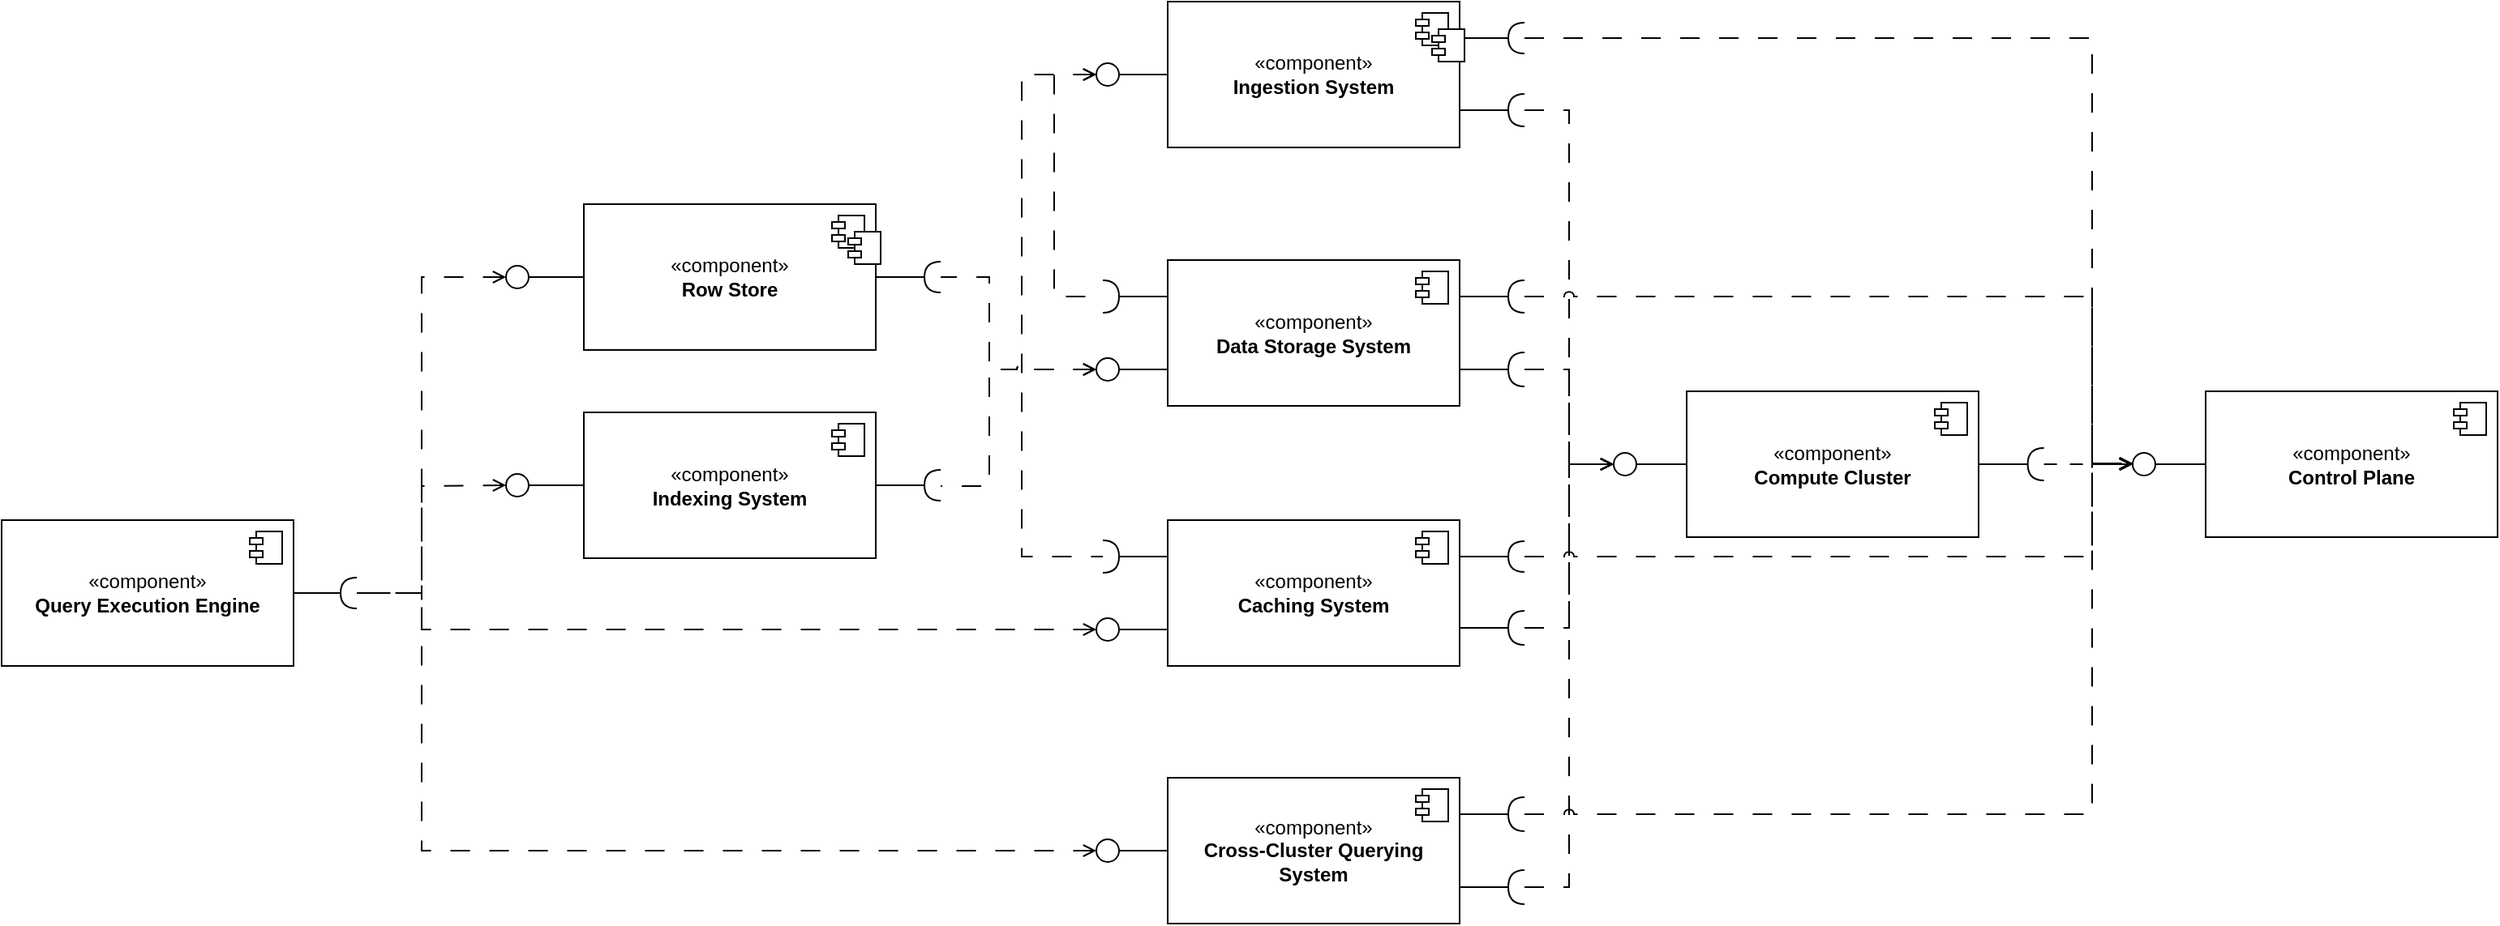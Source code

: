 <mxfile version="24.8.0">
  <diagram name="Page-1" id="kCL5Etr2wLG0znLuOGDF">
    <mxGraphModel dx="4156" dy="1008" grid="1" gridSize="10" guides="1" tooltips="1" connect="1" arrows="1" fold="1" page="0" pageScale="1" pageWidth="827" pageHeight="1169" math="0" shadow="0">
      <root>
        <mxCell id="0" />
        <mxCell id="1" parent="0" />
        <mxCell id="-C-B5iJ783mXRR9op9Xc-57" value="«component»&lt;br&gt;&lt;b&gt;Data Storage System&lt;/b&gt;" style="html=1;dropTarget=0;whiteSpace=wrap;" vertex="1" parent="1">
          <mxGeometry x="310.0" y="994.5" width="180" height="90" as="geometry" />
        </mxCell>
        <mxCell id="-C-B5iJ783mXRR9op9Xc-58" value="" style="shape=module;jettyWidth=8;jettyHeight=4;" vertex="1" parent="-C-B5iJ783mXRR9op9Xc-57">
          <mxGeometry x="1" width="20" height="20" relative="1" as="geometry">
            <mxPoint x="-27" y="7" as="offset" />
          </mxGeometry>
        </mxCell>
        <mxCell id="-C-B5iJ783mXRR9op9Xc-59" value="«component»&lt;br&gt;&lt;b&gt;Ingestion System&lt;/b&gt;" style="html=1;dropTarget=0;whiteSpace=wrap;" vertex="1" parent="1">
          <mxGeometry x="310" y="835" width="180" height="90" as="geometry" />
        </mxCell>
        <mxCell id="-C-B5iJ783mXRR9op9Xc-60" value="" style="shape=module;jettyWidth=8;jettyHeight=4;" vertex="1" parent="-C-B5iJ783mXRR9op9Xc-59">
          <mxGeometry x="1" width="20" height="20" relative="1" as="geometry">
            <mxPoint x="-27" y="7" as="offset" />
          </mxGeometry>
        </mxCell>
        <mxCell id="-C-B5iJ783mXRR9op9Xc-61" value="«component»&lt;br&gt;&lt;b&gt;Caching System&lt;/b&gt;" style="html=1;dropTarget=0;whiteSpace=wrap;" vertex="1" parent="1">
          <mxGeometry x="310" y="1155" width="180" height="90" as="geometry" />
        </mxCell>
        <mxCell id="-C-B5iJ783mXRR9op9Xc-62" value="" style="shape=module;jettyWidth=8;jettyHeight=4;" vertex="1" parent="-C-B5iJ783mXRR9op9Xc-61">
          <mxGeometry x="1" width="20" height="20" relative="1" as="geometry">
            <mxPoint x="-27" y="7" as="offset" />
          </mxGeometry>
        </mxCell>
        <mxCell id="-C-B5iJ783mXRR9op9Xc-63" value="«component»&lt;br&gt;&lt;b&gt;Compute Cluster&lt;/b&gt;" style="html=1;dropTarget=0;whiteSpace=wrap;" vertex="1" parent="1">
          <mxGeometry x="630" y="1075.5" width="180" height="90" as="geometry" />
        </mxCell>
        <mxCell id="-C-B5iJ783mXRR9op9Xc-64" value="" style="shape=module;jettyWidth=8;jettyHeight=4;" vertex="1" parent="-C-B5iJ783mXRR9op9Xc-63">
          <mxGeometry x="1" width="20" height="20" relative="1" as="geometry">
            <mxPoint x="-27" y="7" as="offset" />
          </mxGeometry>
        </mxCell>
        <mxCell id="-C-B5iJ783mXRR9op9Xc-65" value="«component»&lt;br&gt;&lt;b&gt;Row Store&lt;/b&gt;" style="html=1;dropTarget=0;whiteSpace=wrap;" vertex="1" parent="1">
          <mxGeometry x="-50" y="960" width="180" height="90" as="geometry" />
        </mxCell>
        <mxCell id="-C-B5iJ783mXRR9op9Xc-66" value="" style="shape=module;jettyWidth=8;jettyHeight=4;" vertex="1" parent="-C-B5iJ783mXRR9op9Xc-65">
          <mxGeometry x="1" width="20" height="20" relative="1" as="geometry">
            <mxPoint x="-27" y="7" as="offset" />
          </mxGeometry>
        </mxCell>
        <mxCell id="-C-B5iJ783mXRR9op9Xc-67" value="«component»&lt;br&gt;&lt;b&gt;Query Execution Engine&lt;/b&gt;" style="html=1;dropTarget=0;whiteSpace=wrap;" vertex="1" parent="1">
          <mxGeometry x="-409.0" y="1155" width="180" height="90" as="geometry" />
        </mxCell>
        <mxCell id="-C-B5iJ783mXRR9op9Xc-68" value="" style="shape=module;jettyWidth=8;jettyHeight=4;" vertex="1" parent="-C-B5iJ783mXRR9op9Xc-67">
          <mxGeometry x="1" width="20" height="20" relative="1" as="geometry">
            <mxPoint x="-27" y="7" as="offset" />
          </mxGeometry>
        </mxCell>
        <mxCell id="-C-B5iJ783mXRR9op9Xc-69" value="«component»&lt;br&gt;&lt;b&gt;Indexing System&lt;/b&gt;" style="html=1;dropTarget=0;whiteSpace=wrap;" vertex="1" parent="1">
          <mxGeometry x="-50.0" y="1088.5" width="180" height="90" as="geometry" />
        </mxCell>
        <mxCell id="-C-B5iJ783mXRR9op9Xc-70" value="" style="shape=module;jettyWidth=8;jettyHeight=4;" vertex="1" parent="-C-B5iJ783mXRR9op9Xc-69">
          <mxGeometry x="1" width="20" height="20" relative="1" as="geometry">
            <mxPoint x="-27" y="7" as="offset" />
          </mxGeometry>
        </mxCell>
        <mxCell id="-C-B5iJ783mXRR9op9Xc-71" value="«component»&lt;br&gt;&lt;b&gt;Control Plane&lt;/b&gt;" style="html=1;dropTarget=0;whiteSpace=wrap;" vertex="1" parent="1">
          <mxGeometry x="950" y="1075.5" width="180" height="90" as="geometry" />
        </mxCell>
        <mxCell id="-C-B5iJ783mXRR9op9Xc-72" value="" style="shape=module;jettyWidth=8;jettyHeight=4;" vertex="1" parent="-C-B5iJ783mXRR9op9Xc-71">
          <mxGeometry x="1" width="20" height="20" relative="1" as="geometry">
            <mxPoint x="-27" y="7" as="offset" />
          </mxGeometry>
        </mxCell>
        <mxCell id="-C-B5iJ783mXRR9op9Xc-73" value="«component»&lt;br&gt;&lt;b&gt;Cross-Cluster Querying System&lt;/b&gt;" style="html=1;dropTarget=0;whiteSpace=wrap;" vertex="1" parent="1">
          <mxGeometry x="310" y="1314" width="180" height="90" as="geometry" />
        </mxCell>
        <mxCell id="-C-B5iJ783mXRR9op9Xc-74" value="" style="shape=module;jettyWidth=8;jettyHeight=4;" vertex="1" parent="-C-B5iJ783mXRR9op9Xc-73">
          <mxGeometry x="1" width="20" height="20" relative="1" as="geometry">
            <mxPoint x="-27" y="7" as="offset" />
          </mxGeometry>
        </mxCell>
        <mxCell id="-C-B5iJ783mXRR9op9Xc-87" value="" style="ellipse;whiteSpace=wrap;html=1;align=center;aspect=fixed;fillColor=none;strokeColor=none;resizable=0;perimeter=centerPerimeter;rotatable=0;allowArrows=0;points=[];outlineConnect=1;" vertex="1" parent="1">
          <mxGeometry x="703" y="1078.5" width="10" height="10" as="geometry" />
        </mxCell>
        <mxCell id="-C-B5iJ783mXRR9op9Xc-93" style="edgeStyle=orthogonalEdgeStyle;rounded=0;orthogonalLoop=1;jettySize=auto;html=1;entryX=1;entryY=0.75;entryDx=0;entryDy=0;endArrow=none;endFill=0;exitX=1;exitY=0.5;exitDx=0;exitDy=0;exitPerimeter=0;" edge="1" parent="1" source="-C-B5iJ783mXRR9op9Xc-110" target="-C-B5iJ783mXRR9op9Xc-59">
          <mxGeometry relative="1" as="geometry">
            <mxPoint x="808" y="814.5" as="sourcePoint" />
          </mxGeometry>
        </mxCell>
        <mxCell id="-C-B5iJ783mXRR9op9Xc-95" style="edgeStyle=orthogonalEdgeStyle;rounded=0;orthogonalLoop=1;jettySize=auto;html=1;endArrow=none;endFill=0;exitX=1;exitY=0.5;exitDx=0;exitDy=0;exitPerimeter=0;entryX=1;entryY=0.75;entryDx=0;entryDy=0;" edge="1" parent="1" source="-C-B5iJ783mXRR9op9Xc-111" target="-C-B5iJ783mXRR9op9Xc-61">
          <mxGeometry relative="1" as="geometry">
            <mxPoint x="536.3" y="1161" as="sourcePoint" />
          </mxGeometry>
        </mxCell>
        <mxCell id="-C-B5iJ783mXRR9op9Xc-109" style="edgeStyle=orthogonalEdgeStyle;rounded=0;orthogonalLoop=1;jettySize=auto;html=1;entryX=0;entryY=0.5;entryDx=0;entryDy=0;endArrow=none;endFill=0;" edge="1" parent="1" source="-C-B5iJ783mXRR9op9Xc-106" target="-C-B5iJ783mXRR9op9Xc-71">
          <mxGeometry relative="1" as="geometry" />
        </mxCell>
        <mxCell id="-C-B5iJ783mXRR9op9Xc-106" value="" style="ellipse;whiteSpace=wrap;html=1;aspect=fixed;" vertex="1" parent="1">
          <mxGeometry x="905" y="1113.5" width="14" height="14" as="geometry" />
        </mxCell>
        <mxCell id="-C-B5iJ783mXRR9op9Xc-108" style="edgeStyle=orthogonalEdgeStyle;rounded=0;orthogonalLoop=1;jettySize=auto;html=1;entryX=1;entryY=0.5;entryDx=0;entryDy=0;endArrow=none;endFill=0;" edge="1" parent="1" source="-C-B5iJ783mXRR9op9Xc-107" target="-C-B5iJ783mXRR9op9Xc-63">
          <mxGeometry relative="1" as="geometry" />
        </mxCell>
        <mxCell id="-C-B5iJ783mXRR9op9Xc-142" style="edgeStyle=orthogonalEdgeStyle;rounded=0;orthogonalLoop=1;jettySize=auto;html=1;entryX=0;entryY=0.5;entryDx=0;entryDy=0;dashed=1;dashPattern=8 8;endArrow=open;endFill=0;" edge="1" parent="1" source="-C-B5iJ783mXRR9op9Xc-107" target="-C-B5iJ783mXRR9op9Xc-106">
          <mxGeometry relative="1" as="geometry" />
        </mxCell>
        <mxCell id="-C-B5iJ783mXRR9op9Xc-107" value="" style="shape=requiredInterface;html=1;verticalLabelPosition=bottom;sketch=0;rotation=-180;" vertex="1" parent="1">
          <mxGeometry x="840.3" y="1110.5" width="10" height="20" as="geometry" />
        </mxCell>
        <mxCell id="-C-B5iJ783mXRR9op9Xc-124" style="edgeStyle=orthogonalEdgeStyle;rounded=0;orthogonalLoop=1;jettySize=auto;html=1;entryX=0;entryY=0.5;entryDx=0;entryDy=0;dashed=1;dashPattern=12 12;endArrow=open;endFill=0;" edge="1" parent="1" source="-C-B5iJ783mXRR9op9Xc-110" target="-C-B5iJ783mXRR9op9Xc-116">
          <mxGeometry relative="1" as="geometry" />
        </mxCell>
        <mxCell id="-C-B5iJ783mXRR9op9Xc-110" value="" style="shape=requiredInterface;html=1;verticalLabelPosition=bottom;sketch=0;rotation=-180;" vertex="1" parent="1">
          <mxGeometry x="520" y="892" width="10" height="20" as="geometry" />
        </mxCell>
        <mxCell id="-C-B5iJ783mXRR9op9Xc-111" value="" style="shape=requiredInterface;html=1;verticalLabelPosition=bottom;sketch=0;rotation=-180;" vertex="1" parent="1">
          <mxGeometry x="520" y="1211" width="10" height="21" as="geometry" />
        </mxCell>
        <mxCell id="-C-B5iJ783mXRR9op9Xc-114" style="edgeStyle=orthogonalEdgeStyle;rounded=0;orthogonalLoop=1;jettySize=auto;html=1;entryX=0;entryY=0.5;entryDx=0;entryDy=0;endArrow=none;endFill=0;exitX=1;exitY=0.5;exitDx=0;exitDy=0;" edge="1" parent="1" source="-C-B5iJ783mXRR9op9Xc-116" target="-C-B5iJ783mXRR9op9Xc-63">
          <mxGeometry relative="1" as="geometry">
            <mxPoint x="573" y="1117.5" as="sourcePoint" />
          </mxGeometry>
        </mxCell>
        <mxCell id="-C-B5iJ783mXRR9op9Xc-116" value="" style="ellipse;whiteSpace=wrap;html=1;aspect=fixed;" vertex="1" parent="1">
          <mxGeometry x="585" y="1113.5" width="14" height="14" as="geometry" />
        </mxCell>
        <mxCell id="-C-B5iJ783mXRR9op9Xc-128" style="edgeStyle=orthogonalEdgeStyle;rounded=0;orthogonalLoop=1;jettySize=auto;html=1;entryX=1;entryY=0.75;entryDx=0;entryDy=0;endArrow=none;endFill=0;" edge="1" parent="1" source="-C-B5iJ783mXRR9op9Xc-117" target="-C-B5iJ783mXRR9op9Xc-57">
          <mxGeometry relative="1" as="geometry" />
        </mxCell>
        <mxCell id="-C-B5iJ783mXRR9op9Xc-117" value="" style="shape=requiredInterface;html=1;verticalLabelPosition=bottom;sketch=0;rotation=-180;" vertex="1" parent="1">
          <mxGeometry x="520" y="1051.5" width="10" height="21" as="geometry" />
        </mxCell>
        <mxCell id="-C-B5iJ783mXRR9op9Xc-121" style="edgeStyle=orthogonalEdgeStyle;rounded=0;orthogonalLoop=1;jettySize=auto;html=1;entryX=1;entryY=0.75;entryDx=0;entryDy=0;endArrow=none;endFill=0;" edge="1" parent="1" source="-C-B5iJ783mXRR9op9Xc-120" target="-C-B5iJ783mXRR9op9Xc-73">
          <mxGeometry relative="1" as="geometry" />
        </mxCell>
        <mxCell id="-C-B5iJ783mXRR9op9Xc-120" value="" style="shape=requiredInterface;html=1;verticalLabelPosition=bottom;sketch=0;rotation=-180;" vertex="1" parent="1">
          <mxGeometry x="520" y="1371" width="10" height="21" as="geometry" />
        </mxCell>
        <mxCell id="-C-B5iJ783mXRR9op9Xc-127" style="edgeStyle=orthogonalEdgeStyle;rounded=0;orthogonalLoop=1;jettySize=auto;html=1;entryX=1;entryY=0.25;entryDx=0;entryDy=0;endArrow=none;endFill=0;" edge="1" parent="1" source="-C-B5iJ783mXRR9op9Xc-126" target="-C-B5iJ783mXRR9op9Xc-59">
          <mxGeometry relative="1" as="geometry" />
        </mxCell>
        <mxCell id="-C-B5iJ783mXRR9op9Xc-126" value="" style="shape=requiredInterface;html=1;verticalLabelPosition=bottom;sketch=0;rotation=-180;" vertex="1" parent="1">
          <mxGeometry x="520" y="848" width="10" height="19" as="geometry" />
        </mxCell>
        <mxCell id="-C-B5iJ783mXRR9op9Xc-130" style="edgeStyle=orthogonalEdgeStyle;rounded=0;orthogonalLoop=1;jettySize=auto;html=1;entryX=1;entryY=0.25;entryDx=0;entryDy=0;endArrow=none;endFill=0;" edge="1" parent="1" source="-C-B5iJ783mXRR9op9Xc-129" target="-C-B5iJ783mXRR9op9Xc-57">
          <mxGeometry relative="1" as="geometry" />
        </mxCell>
        <mxCell id="-C-B5iJ783mXRR9op9Xc-129" value="" style="shape=requiredInterface;html=1;verticalLabelPosition=bottom;sketch=0;rotation=-180;" vertex="1" parent="1">
          <mxGeometry x="520" y="1007" width="10" height="20" as="geometry" />
        </mxCell>
        <mxCell id="-C-B5iJ783mXRR9op9Xc-132" style="edgeStyle=orthogonalEdgeStyle;rounded=0;orthogonalLoop=1;jettySize=auto;html=1;entryX=1;entryY=0.25;entryDx=0;entryDy=0;endArrow=none;endFill=0;" edge="1" parent="1" source="-C-B5iJ783mXRR9op9Xc-131" target="-C-B5iJ783mXRR9op9Xc-61">
          <mxGeometry relative="1" as="geometry" />
        </mxCell>
        <mxCell id="-C-B5iJ783mXRR9op9Xc-131" value="" style="shape=requiredInterface;html=1;verticalLabelPosition=bottom;sketch=0;rotation=-180;" vertex="1" parent="1">
          <mxGeometry x="520" y="1168" width="10" height="19" as="geometry" />
        </mxCell>
        <mxCell id="-C-B5iJ783mXRR9op9Xc-134" style="edgeStyle=orthogonalEdgeStyle;rounded=0;orthogonalLoop=1;jettySize=auto;html=1;entryX=1;entryY=0.25;entryDx=0;entryDy=0;endArrow=none;endFill=0;" edge="1" parent="1" source="-C-B5iJ783mXRR9op9Xc-133" target="-C-B5iJ783mXRR9op9Xc-73">
          <mxGeometry relative="1" as="geometry" />
        </mxCell>
        <mxCell id="-C-B5iJ783mXRR9op9Xc-133" value="" style="shape=requiredInterface;html=1;verticalLabelPosition=bottom;sketch=0;rotation=-180;aspect=fixed;" vertex="1" parent="1">
          <mxGeometry x="520" y="1326" width="10" height="21" as="geometry" />
        </mxCell>
        <mxCell id="-C-B5iJ783mXRR9op9Xc-135" style="edgeStyle=orthogonalEdgeStyle;rounded=0;orthogonalLoop=1;jettySize=auto;html=1;entryX=0;entryY=0.5;entryDx=0;entryDy=0;dashed=1;dashPattern=12 12;endArrow=open;endFill=0;exitX=0;exitY=0.5;exitDx=0;exitDy=0;exitPerimeter=0;" edge="1" parent="1" source="-C-B5iJ783mXRR9op9Xc-117" target="-C-B5iJ783mXRR9op9Xc-116">
          <mxGeometry relative="1" as="geometry">
            <mxPoint x="540" y="912" as="sourcePoint" />
            <mxPoint x="595" y="1131" as="targetPoint" />
          </mxGeometry>
        </mxCell>
        <mxCell id="-C-B5iJ783mXRR9op9Xc-136" style="edgeStyle=orthogonalEdgeStyle;rounded=0;orthogonalLoop=1;jettySize=auto;html=1;entryX=0;entryY=0.5;entryDx=0;entryDy=0;dashed=1;dashPattern=12 12;endArrow=open;endFill=0;exitX=0;exitY=0.5;exitDx=0;exitDy=0;exitPerimeter=0;" edge="1" parent="1" source="-C-B5iJ783mXRR9op9Xc-111" target="-C-B5iJ783mXRR9op9Xc-116">
          <mxGeometry relative="1" as="geometry">
            <mxPoint x="565" y="1150" as="sourcePoint" />
            <mxPoint x="605" y="1141" as="targetPoint" />
          </mxGeometry>
        </mxCell>
        <mxCell id="-C-B5iJ783mXRR9op9Xc-137" style="edgeStyle=orthogonalEdgeStyle;rounded=0;orthogonalLoop=1;jettySize=auto;html=1;entryX=0;entryY=0.5;entryDx=0;entryDy=0;dashed=1;dashPattern=12 12;endArrow=open;endFill=0;exitX=0;exitY=0.5;exitDx=0;exitDy=0;exitPerimeter=0;" edge="1" parent="1" source="-C-B5iJ783mXRR9op9Xc-120" target="-C-B5iJ783mXRR9op9Xc-116">
          <mxGeometry relative="1" as="geometry">
            <mxPoint x="560" y="932" as="sourcePoint" />
            <mxPoint x="615" y="1151" as="targetPoint" />
          </mxGeometry>
        </mxCell>
        <mxCell id="-C-B5iJ783mXRR9op9Xc-138" style="edgeStyle=orthogonalEdgeStyle;rounded=0;orthogonalLoop=1;jettySize=auto;html=1;dashed=1;dashPattern=12 12;endArrow=open;endFill=0;exitX=0;exitY=0.5;exitDx=0;exitDy=0;exitPerimeter=0;entryX=0;entryY=0.5;entryDx=0;entryDy=0;" edge="1" parent="1" source="-C-B5iJ783mXRR9op9Xc-126" target="-C-B5iJ783mXRR9op9Xc-106">
          <mxGeometry relative="1" as="geometry">
            <mxPoint x="570" y="942" as="sourcePoint" />
            <mxPoint x="830" y="1020" as="targetPoint" />
            <Array as="points">
              <mxPoint x="880" y="858" />
              <mxPoint x="880" y="1120" />
            </Array>
          </mxGeometry>
        </mxCell>
        <mxCell id="-C-B5iJ783mXRR9op9Xc-139" style="edgeStyle=orthogonalEdgeStyle;rounded=0;orthogonalLoop=1;jettySize=auto;html=1;dashed=1;dashPattern=12 12;endArrow=open;endFill=0;exitX=0;exitY=0.5;exitDx=0;exitDy=0;exitPerimeter=0;jumpStyle=arc;entryX=0;entryY=0.5;entryDx=0;entryDy=0;" edge="1" parent="1" source="-C-B5iJ783mXRR9op9Xc-129" target="-C-B5iJ783mXRR9op9Xc-106">
          <mxGeometry relative="1" as="geometry">
            <mxPoint x="540" y="868" as="sourcePoint" />
            <mxPoint x="900" y="1140" as="targetPoint" />
            <Array as="points">
              <mxPoint x="880" y="1017" />
              <mxPoint x="880" y="1121" />
            </Array>
          </mxGeometry>
        </mxCell>
        <mxCell id="-C-B5iJ783mXRR9op9Xc-140" style="edgeStyle=orthogonalEdgeStyle;rounded=0;orthogonalLoop=1;jettySize=auto;html=1;dashed=1;dashPattern=12 12;endArrow=open;endFill=0;exitX=0;exitY=0.5;exitDx=0;exitDy=0;exitPerimeter=0;jumpStyle=arc;entryX=0;entryY=0.5;entryDx=0;entryDy=0;" edge="1" parent="1" source="-C-B5iJ783mXRR9op9Xc-131" target="-C-B5iJ783mXRR9op9Xc-106">
          <mxGeometry relative="1" as="geometry">
            <mxPoint x="540" y="1027" as="sourcePoint" />
            <mxPoint x="910" y="1170" as="targetPoint" />
            <Array as="points">
              <mxPoint x="880" y="1178" />
              <mxPoint x="880" y="1120" />
              <mxPoint x="905" y="1120" />
            </Array>
          </mxGeometry>
        </mxCell>
        <mxCell id="-C-B5iJ783mXRR9op9Xc-141" style="edgeStyle=orthogonalEdgeStyle;rounded=0;orthogonalLoop=1;jettySize=auto;html=1;dashed=1;dashPattern=12 12;endArrow=open;endFill=0;exitX=0;exitY=0.5;exitDx=0;exitDy=0;exitPerimeter=0;jumpStyle=arc;" edge="1" parent="1" source="-C-B5iJ783mXRR9op9Xc-133" target="-C-B5iJ783mXRR9op9Xc-106">
          <mxGeometry relative="1" as="geometry">
            <mxPoint x="540" y="1188" as="sourcePoint" />
            <mxPoint x="900" y="1120" as="targetPoint" />
            <Array as="points">
              <mxPoint x="880" y="1337" />
              <mxPoint x="880" y="1120" />
            </Array>
          </mxGeometry>
        </mxCell>
        <mxCell id="-C-B5iJ783mXRR9op9Xc-143" style="edgeStyle=orthogonalEdgeStyle;rounded=0;orthogonalLoop=1;jettySize=auto;html=1;entryX=0;entryY=0.5;entryDx=0;entryDy=0;endArrow=none;endFill=0;" edge="1" parent="1" source="-C-B5iJ783mXRR9op9Xc-144" target="-C-B5iJ783mXRR9op9Xc-59">
          <mxGeometry relative="1" as="geometry">
            <mxPoint x="280" y="1026" as="targetPoint" />
          </mxGeometry>
        </mxCell>
        <mxCell id="-C-B5iJ783mXRR9op9Xc-144" value="" style="ellipse;whiteSpace=wrap;html=1;aspect=fixed;" vertex="1" parent="1">
          <mxGeometry x="266" y="873" width="14" height="14" as="geometry" />
        </mxCell>
        <mxCell id="-C-B5iJ783mXRR9op9Xc-146" style="edgeStyle=orthogonalEdgeStyle;rounded=0;orthogonalLoop=1;jettySize=auto;html=1;entryX=0;entryY=0.75;entryDx=0;entryDy=0;endArrow=none;endFill=0;" edge="1" parent="1" source="-C-B5iJ783mXRR9op9Xc-147" target="-C-B5iJ783mXRR9op9Xc-57">
          <mxGeometry relative="1" as="geometry">
            <mxPoint x="320" y="890" as="targetPoint" />
          </mxGeometry>
        </mxCell>
        <mxCell id="-C-B5iJ783mXRR9op9Xc-147" value="" style="ellipse;whiteSpace=wrap;html=1;aspect=fixed;" vertex="1" parent="1">
          <mxGeometry x="266" y="1055" width="14" height="14" as="geometry" />
        </mxCell>
        <mxCell id="-C-B5iJ783mXRR9op9Xc-149" style="edgeStyle=orthogonalEdgeStyle;rounded=0;orthogonalLoop=1;jettySize=auto;html=1;entryX=0;entryY=0.75;entryDx=0;entryDy=0;endArrow=none;endFill=0;" edge="1" parent="1" source="-C-B5iJ783mXRR9op9Xc-150" target="-C-B5iJ783mXRR9op9Xc-61">
          <mxGeometry relative="1" as="geometry">
            <mxPoint x="320" y="1072" as="targetPoint" />
          </mxGeometry>
        </mxCell>
        <mxCell id="-C-B5iJ783mXRR9op9Xc-150" value="" style="ellipse;whiteSpace=wrap;html=1;aspect=fixed;" vertex="1" parent="1">
          <mxGeometry x="266" y="1215.5" width="14" height="14" as="geometry" />
        </mxCell>
        <mxCell id="-C-B5iJ783mXRR9op9Xc-152" style="edgeStyle=orthogonalEdgeStyle;rounded=0;orthogonalLoop=1;jettySize=auto;html=1;entryX=0;entryY=0.5;entryDx=0;entryDy=0;endArrow=none;endFill=0;" edge="1" parent="1" source="-C-B5iJ783mXRR9op9Xc-153" target="-C-B5iJ783mXRR9op9Xc-73">
          <mxGeometry relative="1" as="geometry">
            <mxPoint x="295" y="1381.5" as="targetPoint" />
          </mxGeometry>
        </mxCell>
        <mxCell id="-C-B5iJ783mXRR9op9Xc-153" value="" style="ellipse;whiteSpace=wrap;html=1;aspect=fixed;" vertex="1" parent="1">
          <mxGeometry x="266" y="1352" width="14" height="14" as="geometry" />
        </mxCell>
        <mxCell id="-C-B5iJ783mXRR9op9Xc-155" style="edgeStyle=orthogonalEdgeStyle;rounded=0;orthogonalLoop=1;jettySize=auto;html=1;entryX=0;entryY=0.25;entryDx=0;entryDy=0;endArrow=none;endFill=0;" edge="1" parent="1" source="-C-B5iJ783mXRR9op9Xc-154" target="-C-B5iJ783mXRR9op9Xc-57">
          <mxGeometry relative="1" as="geometry" />
        </mxCell>
        <mxCell id="-C-B5iJ783mXRR9op9Xc-154" value="" style="shape=requiredInterface;html=1;verticalLabelPosition=bottom;sketch=0;rotation=0;" vertex="1" parent="1">
          <mxGeometry x="270" y="1007" width="10" height="20" as="geometry" />
        </mxCell>
        <mxCell id="-C-B5iJ783mXRR9op9Xc-158" style="edgeStyle=orthogonalEdgeStyle;rounded=0;orthogonalLoop=1;jettySize=auto;html=1;entryX=0;entryY=0.25;entryDx=0;entryDy=0;endArrow=none;endFill=0;" edge="1" parent="1" source="-C-B5iJ783mXRR9op9Xc-159" target="-C-B5iJ783mXRR9op9Xc-61">
          <mxGeometry relative="1" as="geometry">
            <mxPoint x="306" y="1177" as="targetPoint" />
          </mxGeometry>
        </mxCell>
        <mxCell id="-C-B5iJ783mXRR9op9Xc-159" value="" style="shape=requiredInterface;html=1;verticalLabelPosition=bottom;sketch=0;rotation=0;" vertex="1" parent="1">
          <mxGeometry x="270" y="1167.5" width="10" height="20" as="geometry" />
        </mxCell>
        <mxCell id="-C-B5iJ783mXRR9op9Xc-160" style="edgeStyle=orthogonalEdgeStyle;rounded=0;orthogonalLoop=1;jettySize=auto;html=1;dashed=1;dashPattern=12 12;endArrow=none;endFill=0;exitX=0;exitY=0.5;exitDx=0;exitDy=0;entryX=0;entryY=0.5;entryDx=0;entryDy=0;entryPerimeter=0;startArrow=open;startFill=0;" edge="1" parent="1" source="-C-B5iJ783mXRR9op9Xc-144" target="-C-B5iJ783mXRR9op9Xc-154">
          <mxGeometry relative="1" as="geometry">
            <mxPoint x="540" y="868" as="sourcePoint" />
            <mxPoint x="510" y="1120" as="targetPoint" />
            <Array as="points">
              <mxPoint x="240" y="880" />
              <mxPoint x="240" y="1017" />
            </Array>
          </mxGeometry>
        </mxCell>
        <mxCell id="-C-B5iJ783mXRR9op9Xc-162" style="edgeStyle=orthogonalEdgeStyle;rounded=0;orthogonalLoop=1;jettySize=auto;html=1;dashed=1;dashPattern=12 12;endArrow=none;endFill=0;exitX=0;exitY=0.5;exitDx=0;exitDy=0;entryX=0;entryY=0.5;entryDx=0;entryDy=0;entryPerimeter=0;startArrow=open;startFill=0;" edge="1" parent="1" source="-C-B5iJ783mXRR9op9Xc-144" target="-C-B5iJ783mXRR9op9Xc-159">
          <mxGeometry relative="1" as="geometry">
            <mxPoint x="276" y="890" as="sourcePoint" />
            <mxPoint x="280" y="1027" as="targetPoint" />
            <Array as="points">
              <mxPoint x="220" y="880" />
              <mxPoint x="220" y="1178" />
            </Array>
          </mxGeometry>
        </mxCell>
        <mxCell id="-C-B5iJ783mXRR9op9Xc-163" value="" style="shape=module;jettyWidth=8;jettyHeight=4;" vertex="1" parent="1">
          <mxGeometry x="473" y="852" width="20" height="20" as="geometry" />
        </mxCell>
        <mxCell id="-C-B5iJ783mXRR9op9Xc-164" style="edgeStyle=orthogonalEdgeStyle;rounded=0;orthogonalLoop=1;jettySize=auto;html=1;entryX=1;entryY=0.5;entryDx=0;entryDy=0;endArrow=none;endFill=0;" edge="1" parent="1" source="-C-B5iJ783mXRR9op9Xc-165" target="-C-B5iJ783mXRR9op9Xc-65">
          <mxGeometry relative="1" as="geometry">
            <mxPoint x="540" y="811" as="targetPoint" />
          </mxGeometry>
        </mxCell>
        <mxCell id="-C-B5iJ783mXRR9op9Xc-165" value="" style="shape=requiredInterface;html=1;verticalLabelPosition=bottom;sketch=0;rotation=-180;" vertex="1" parent="1">
          <mxGeometry x="160" y="995.5" width="10" height="19" as="geometry" />
        </mxCell>
        <mxCell id="-C-B5iJ783mXRR9op9Xc-169" style="edgeStyle=orthogonalEdgeStyle;rounded=0;orthogonalLoop=1;jettySize=auto;html=1;dashed=1;dashPattern=12 12;endArrow=none;endFill=0;exitX=0;exitY=0.5;exitDx=0;exitDy=0;startArrow=open;startFill=0;entryX=0;entryY=0.5;entryDx=0;entryDy=0;entryPerimeter=0;jumpStyle=arc;" edge="1" parent="1" source="-C-B5iJ783mXRR9op9Xc-147" target="-C-B5iJ783mXRR9op9Xc-165">
          <mxGeometry relative="1" as="geometry">
            <mxPoint x="276" y="890" as="sourcePoint" />
            <mxPoint x="180" y="870" as="targetPoint" />
            <Array as="points">
              <mxPoint x="200" y="1062" />
              <mxPoint x="200" y="1005" />
            </Array>
          </mxGeometry>
        </mxCell>
        <mxCell id="-C-B5iJ783mXRR9op9Xc-170" style="edgeStyle=orthogonalEdgeStyle;rounded=0;orthogonalLoop=1;jettySize=auto;html=1;entryX=1;entryY=0.5;entryDx=0;entryDy=0;endArrow=none;endFill=0;" edge="1" parent="1" source="-C-B5iJ783mXRR9op9Xc-171" target="-C-B5iJ783mXRR9op9Xc-69">
          <mxGeometry relative="1" as="geometry">
            <mxPoint x="140" y="1110.5" as="targetPoint" />
          </mxGeometry>
        </mxCell>
        <mxCell id="-C-B5iJ783mXRR9op9Xc-171" value="" style="shape=requiredInterface;html=1;verticalLabelPosition=bottom;sketch=0;rotation=-180;" vertex="1" parent="1">
          <mxGeometry x="160" y="1124" width="10" height="19" as="geometry" />
        </mxCell>
        <mxCell id="-C-B5iJ783mXRR9op9Xc-172" style="edgeStyle=orthogonalEdgeStyle;rounded=0;orthogonalLoop=1;jettySize=auto;html=1;dashed=1;dashPattern=12 12;endArrow=none;endFill=0;exitX=0;exitY=0.5;exitDx=0;exitDy=0;startArrow=open;startFill=0;entryX=0;entryY=0.5;entryDx=0;entryDy=0;entryPerimeter=0;jumpStyle=arc;" edge="1" parent="1" source="-C-B5iJ783mXRR9op9Xc-147" target="-C-B5iJ783mXRR9op9Xc-171">
          <mxGeometry relative="1" as="geometry">
            <mxPoint x="276" y="1072" as="sourcePoint" />
            <mxPoint x="180" y="1015" as="targetPoint" />
            <Array as="points">
              <mxPoint x="200" y="1062" />
              <mxPoint x="200" y="1134" />
              <mxPoint x="170" y="1134" />
            </Array>
          </mxGeometry>
        </mxCell>
        <mxCell id="-C-B5iJ783mXRR9op9Xc-173" value="" style="shape=module;jettyWidth=8;jettyHeight=4;" vertex="1" parent="1">
          <mxGeometry x="113" y="977" width="20" height="20" as="geometry" />
        </mxCell>
        <mxCell id="-C-B5iJ783mXRR9op9Xc-174" style="edgeStyle=orthogonalEdgeStyle;rounded=0;orthogonalLoop=1;jettySize=auto;html=1;entryX=1;entryY=0.5;entryDx=0;entryDy=0;endArrow=none;endFill=0;" edge="1" parent="1" source="-C-B5iJ783mXRR9op9Xc-175" target="-C-B5iJ783mXRR9op9Xc-67">
          <mxGeometry relative="1" as="geometry">
            <mxPoint x="-230" y="1202.5" as="targetPoint" />
          </mxGeometry>
        </mxCell>
        <mxCell id="-C-B5iJ783mXRR9op9Xc-175" value="" style="shape=requiredInterface;html=1;verticalLabelPosition=bottom;sketch=0;rotation=-180;" vertex="1" parent="1">
          <mxGeometry x="-200" y="1190.5" width="10" height="19" as="geometry" />
        </mxCell>
        <mxCell id="-C-B5iJ783mXRR9op9Xc-176" style="edgeStyle=orthogonalEdgeStyle;rounded=0;orthogonalLoop=1;jettySize=auto;html=1;entryX=0;entryY=0.5;entryDx=0;entryDy=0;endArrow=none;endFill=0;" edge="1" parent="1" source="-C-B5iJ783mXRR9op9Xc-177" target="-C-B5iJ783mXRR9op9Xc-65">
          <mxGeometry relative="1" as="geometry">
            <mxPoint x="320" y="1233" as="targetPoint" />
          </mxGeometry>
        </mxCell>
        <mxCell id="-C-B5iJ783mXRR9op9Xc-177" value="" style="ellipse;whiteSpace=wrap;html=1;aspect=fixed;" vertex="1" parent="1">
          <mxGeometry x="-98" y="998" width="14" height="14" as="geometry" />
        </mxCell>
        <mxCell id="-C-B5iJ783mXRR9op9Xc-180" style="edgeStyle=orthogonalEdgeStyle;rounded=0;orthogonalLoop=1;jettySize=auto;html=1;entryX=0;entryY=0.5;entryDx=0;entryDy=0;endArrow=none;endFill=0;" edge="1" parent="1" source="-C-B5iJ783mXRR9op9Xc-179" target="-C-B5iJ783mXRR9op9Xc-69">
          <mxGeometry relative="1" as="geometry" />
        </mxCell>
        <mxCell id="-C-B5iJ783mXRR9op9Xc-179" value="" style="ellipse;whiteSpace=wrap;html=1;aspect=fixed;" vertex="1" parent="1">
          <mxGeometry x="-98" y="1126.5" width="14" height="14" as="geometry" />
        </mxCell>
        <mxCell id="-C-B5iJ783mXRR9op9Xc-181" style="edgeStyle=orthogonalEdgeStyle;rounded=0;orthogonalLoop=1;jettySize=auto;html=1;dashed=1;dashPattern=12 12;endArrow=none;endFill=0;exitX=0;exitY=0.5;exitDx=0;exitDy=0;startArrow=open;startFill=0;entryX=0;entryY=0.5;entryDx=0;entryDy=0;entryPerimeter=0;jumpStyle=arc;" edge="1" parent="1" source="-C-B5iJ783mXRR9op9Xc-177" target="-C-B5iJ783mXRR9op9Xc-175">
          <mxGeometry relative="1" as="geometry">
            <mxPoint x="276" y="1072" as="sourcePoint" />
            <mxPoint x="180" y="1144" as="targetPoint" />
            <Array as="points">
              <mxPoint x="-150" y="1005" />
              <mxPoint x="-150" y="1200" />
            </Array>
          </mxGeometry>
        </mxCell>
        <mxCell id="-C-B5iJ783mXRR9op9Xc-182" style="edgeStyle=orthogonalEdgeStyle;rounded=0;orthogonalLoop=1;jettySize=auto;html=1;dashed=1;dashPattern=12 12;endArrow=none;endFill=0;exitX=0;exitY=0.5;exitDx=0;exitDy=0;startArrow=open;startFill=0;entryX=0;entryY=0.5;entryDx=0;entryDy=0;entryPerimeter=0;jumpStyle=arc;" edge="1" parent="1" source="-C-B5iJ783mXRR9op9Xc-179" target="-C-B5iJ783mXRR9op9Xc-175">
          <mxGeometry relative="1" as="geometry">
            <mxPoint x="-88" y="1015" as="sourcePoint" />
            <mxPoint x="-180" y="1210" as="targetPoint" />
            <Array as="points">
              <mxPoint x="-120" y="1134" />
              <mxPoint x="-150" y="1134" />
              <mxPoint x="-150" y="1200" />
            </Array>
          </mxGeometry>
        </mxCell>
        <mxCell id="-C-B5iJ783mXRR9op9Xc-183" style="edgeStyle=orthogonalEdgeStyle;rounded=0;orthogonalLoop=1;jettySize=auto;html=1;dashed=1;dashPattern=12 12;endArrow=none;endFill=0;exitX=0;exitY=0.5;exitDx=0;exitDy=0;startArrow=open;startFill=0;entryX=0;entryY=0.5;entryDx=0;entryDy=0;entryPerimeter=0;jumpStyle=arc;" edge="1" parent="1" source="-C-B5iJ783mXRR9op9Xc-150" target="-C-B5iJ783mXRR9op9Xc-175">
          <mxGeometry relative="1" as="geometry">
            <mxPoint x="-78" y="1025" as="sourcePoint" />
            <mxPoint x="-170" y="1220" as="targetPoint" />
            <Array as="points">
              <mxPoint x="-150" y="1223" />
              <mxPoint x="-150" y="1200" />
            </Array>
          </mxGeometry>
        </mxCell>
        <mxCell id="-C-B5iJ783mXRR9op9Xc-184" style="edgeStyle=orthogonalEdgeStyle;rounded=0;orthogonalLoop=1;jettySize=auto;html=1;dashed=1;dashPattern=12 12;endArrow=none;endFill=0;exitX=0;exitY=0.5;exitDx=0;exitDy=0;startArrow=open;startFill=0;entryX=0;entryY=0.5;entryDx=0;entryDy=0;entryPerimeter=0;jumpStyle=arc;" edge="1" parent="1" source="-C-B5iJ783mXRR9op9Xc-153" target="-C-B5iJ783mXRR9op9Xc-175">
          <mxGeometry relative="1" as="geometry">
            <mxPoint x="276" y="1233" as="sourcePoint" />
            <mxPoint x="-180" y="1210" as="targetPoint" />
            <Array as="points">
              <mxPoint x="-150" y="1359" />
              <mxPoint x="-150" y="1200" />
            </Array>
          </mxGeometry>
        </mxCell>
      </root>
    </mxGraphModel>
  </diagram>
</mxfile>
